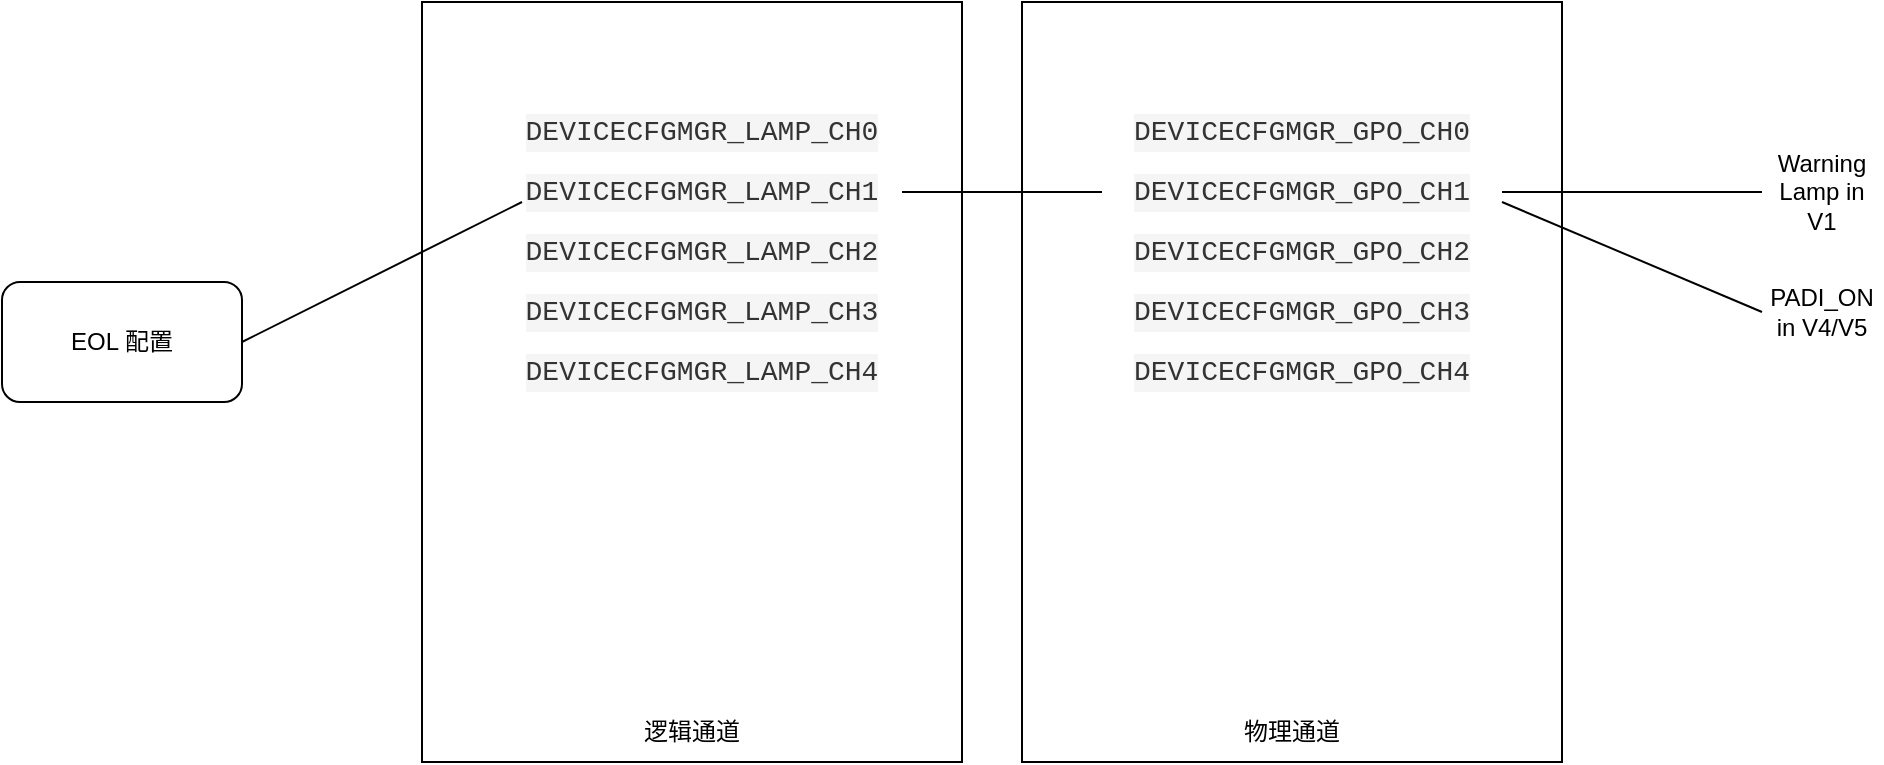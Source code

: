 <mxfile version="21.6.8" type="github">
  <diagram name="第 1 页" id="8Wrz2Xrt_igTfBQ7lWAg">
    <mxGraphModel dx="2830" dy="1073" grid="1" gridSize="10" guides="1" tooltips="1" connect="1" arrows="1" fold="1" page="1" pageScale="1" pageWidth="850" pageHeight="1100" math="0" shadow="0">
      <root>
        <mxCell id="0" />
        <mxCell id="1" parent="0" />
        <mxCell id="w8Boios2pAZWmWtLIqrr-2" value="" style="rounded=0;whiteSpace=wrap;html=1;" vertex="1" parent="1">
          <mxGeometry x="120" y="120" width="270" height="380" as="geometry" />
        </mxCell>
        <mxCell id="w8Boios2pAZWmWtLIqrr-3" value="逻辑通道" style="text;html=1;strokeColor=none;fillColor=none;align=center;verticalAlign=middle;whiteSpace=wrap;rounded=0;" vertex="1" parent="1">
          <mxGeometry x="225" y="470" width="60" height="30" as="geometry" />
        </mxCell>
        <mxCell id="w8Boios2pAZWmWtLIqrr-4" value="" style="rounded=0;whiteSpace=wrap;html=1;" vertex="1" parent="1">
          <mxGeometry x="420" y="120" width="270" height="380" as="geometry" />
        </mxCell>
        <mxCell id="w8Boios2pAZWmWtLIqrr-5" value="物理通道" style="text;html=1;strokeColor=none;fillColor=none;align=center;verticalAlign=middle;whiteSpace=wrap;rounded=0;" vertex="1" parent="1">
          <mxGeometry x="525" y="470" width="60" height="30" as="geometry" />
        </mxCell>
        <mxCell id="w8Boios2pAZWmWtLIqrr-6" value="&lt;div style=&quot;color: rgb(51, 51, 51); background-color: rgb(245, 245, 245); font-family: Consolas, &amp;quot;Courier New&amp;quot;, monospace; font-size: 14px; line-height: 19px;&quot;&gt;DEVICECFGMGR_LAMP_CH0&lt;/div&gt;" style="text;html=1;strokeColor=none;fillColor=none;align=center;verticalAlign=middle;whiteSpace=wrap;rounded=0;" vertex="1" parent="1">
          <mxGeometry x="160" y="170" width="200" height="30" as="geometry" />
        </mxCell>
        <mxCell id="w8Boios2pAZWmWtLIqrr-7" value="&lt;div style=&quot;color: rgb(51, 51, 51); background-color: rgb(245, 245, 245); font-family: Consolas, &amp;quot;Courier New&amp;quot;, monospace; font-size: 14px; line-height: 19px;&quot;&gt;DEVICECFGMGR_LAMP_CH1&lt;/div&gt;" style="text;html=1;strokeColor=none;fillColor=none;align=center;verticalAlign=middle;whiteSpace=wrap;rounded=0;" vertex="1" parent="1">
          <mxGeometry x="160" y="200" width="200" height="30" as="geometry" />
        </mxCell>
        <mxCell id="w8Boios2pAZWmWtLIqrr-8" value="&lt;div style=&quot;color: rgb(51, 51, 51); background-color: rgb(245, 245, 245); font-family: Consolas, &amp;quot;Courier New&amp;quot;, monospace; font-size: 14px; line-height: 19px;&quot;&gt;DEVICECFGMGR_LAMP_CH2&lt;/div&gt;" style="text;html=1;strokeColor=none;fillColor=none;align=center;verticalAlign=middle;whiteSpace=wrap;rounded=0;" vertex="1" parent="1">
          <mxGeometry x="160" y="230" width="200" height="30" as="geometry" />
        </mxCell>
        <mxCell id="w8Boios2pAZWmWtLIqrr-9" value="&lt;div style=&quot;color: rgb(51, 51, 51); background-color: rgb(245, 245, 245); font-family: Consolas, &amp;quot;Courier New&amp;quot;, monospace; font-size: 14px; line-height: 19px;&quot;&gt;DEVICECFGMGR_LAMP_CH3&lt;/div&gt;" style="text;html=1;strokeColor=none;fillColor=none;align=center;verticalAlign=middle;whiteSpace=wrap;rounded=0;" vertex="1" parent="1">
          <mxGeometry x="160" y="260" width="200" height="30" as="geometry" />
        </mxCell>
        <mxCell id="w8Boios2pAZWmWtLIqrr-10" value="&lt;div style=&quot;color: rgb(51, 51, 51); background-color: rgb(245, 245, 245); font-family: Consolas, &amp;quot;Courier New&amp;quot;, monospace; font-size: 14px; line-height: 19px;&quot;&gt;DEVICECFGMGR_LAMP_CH4&lt;/div&gt;" style="text;html=1;strokeColor=none;fillColor=none;align=center;verticalAlign=middle;whiteSpace=wrap;rounded=0;" vertex="1" parent="1">
          <mxGeometry x="160" y="290" width="200" height="30" as="geometry" />
        </mxCell>
        <mxCell id="w8Boios2pAZWmWtLIqrr-11" value="&lt;div style=&quot;color: rgb(51, 51, 51); background-color: rgb(245, 245, 245); font-family: Consolas, &amp;quot;Courier New&amp;quot;, monospace; font-size: 14px; line-height: 19px;&quot;&gt;&lt;div style=&quot;line-height: 19px;&quot;&gt;DEVICECFGMGR_GPO_CH0&lt;/div&gt;&lt;/div&gt;" style="text;html=1;strokeColor=none;fillColor=none;align=center;verticalAlign=middle;whiteSpace=wrap;rounded=0;" vertex="1" parent="1">
          <mxGeometry x="460" y="170" width="200" height="30" as="geometry" />
        </mxCell>
        <mxCell id="w8Boios2pAZWmWtLIqrr-13" value="&lt;div style=&quot;color: rgb(51, 51, 51); background-color: rgb(245, 245, 245); font-family: Consolas, &amp;quot;Courier New&amp;quot;, monospace; font-size: 14px; line-height: 19px;&quot;&gt;&lt;div style=&quot;line-height: 19px;&quot;&gt;DEVICECFGMGR_GPO_CH1&lt;/div&gt;&lt;/div&gt;" style="text;html=1;strokeColor=none;fillColor=none;align=center;verticalAlign=middle;whiteSpace=wrap;rounded=0;" vertex="1" parent="1">
          <mxGeometry x="460" y="200" width="200" height="30" as="geometry" />
        </mxCell>
        <mxCell id="w8Boios2pAZWmWtLIqrr-14" value="&lt;div style=&quot;color: rgb(51, 51, 51); background-color: rgb(245, 245, 245); font-family: Consolas, &amp;quot;Courier New&amp;quot;, monospace; font-size: 14px; line-height: 19px;&quot;&gt;&lt;div style=&quot;line-height: 19px;&quot;&gt;DEVICECFGMGR_GPO_CH2&lt;/div&gt;&lt;/div&gt;" style="text;html=1;strokeColor=none;fillColor=none;align=center;verticalAlign=middle;whiteSpace=wrap;rounded=0;" vertex="1" parent="1">
          <mxGeometry x="460" y="230" width="200" height="30" as="geometry" />
        </mxCell>
        <mxCell id="w8Boios2pAZWmWtLIqrr-15" value="&lt;div style=&quot;color: rgb(51, 51, 51); background-color: rgb(245, 245, 245); font-family: Consolas, &amp;quot;Courier New&amp;quot;, monospace; font-size: 14px; line-height: 19px;&quot;&gt;&lt;div style=&quot;line-height: 19px;&quot;&gt;DEVICECFGMGR_GPO_CH3&lt;/div&gt;&lt;/div&gt;" style="text;html=1;strokeColor=none;fillColor=none;align=center;verticalAlign=middle;whiteSpace=wrap;rounded=0;" vertex="1" parent="1">
          <mxGeometry x="460" y="260" width="200" height="30" as="geometry" />
        </mxCell>
        <mxCell id="w8Boios2pAZWmWtLIqrr-16" value="&lt;div style=&quot;color: rgb(51, 51, 51); background-color: rgb(245, 245, 245); font-family: Consolas, &amp;quot;Courier New&amp;quot;, monospace; font-size: 14px; line-height: 19px;&quot;&gt;&lt;div style=&quot;line-height: 19px;&quot;&gt;DEVICECFGMGR_GPO_CH4&lt;/div&gt;&lt;/div&gt;" style="text;html=1;strokeColor=none;fillColor=none;align=center;verticalAlign=middle;whiteSpace=wrap;rounded=0;" vertex="1" parent="1">
          <mxGeometry x="460" y="290" width="200" height="30" as="geometry" />
        </mxCell>
        <mxCell id="w8Boios2pAZWmWtLIqrr-17" value="EOL 配置" style="rounded=1;whiteSpace=wrap;html=1;" vertex="1" parent="1">
          <mxGeometry x="-90" y="260" width="120" height="60" as="geometry" />
        </mxCell>
        <mxCell id="w8Boios2pAZWmWtLIqrr-18" value="" style="endArrow=none;html=1;rounded=0;exitX=1;exitY=0.5;exitDx=0;exitDy=0;" edge="1" parent="1" source="w8Boios2pAZWmWtLIqrr-17">
          <mxGeometry width="50" height="50" relative="1" as="geometry">
            <mxPoint x="570" y="300" as="sourcePoint" />
            <mxPoint x="170" y="220" as="targetPoint" />
          </mxGeometry>
        </mxCell>
        <mxCell id="w8Boios2pAZWmWtLIqrr-20" value="" style="endArrow=none;html=1;rounded=0;exitX=1;exitY=0.5;exitDx=0;exitDy=0;" edge="1" parent="1" source="w8Boios2pAZWmWtLIqrr-7" target="w8Boios2pAZWmWtLIqrr-13">
          <mxGeometry width="50" height="50" relative="1" as="geometry">
            <mxPoint x="850" y="460" as="sourcePoint" />
            <mxPoint x="900" y="410" as="targetPoint" />
          </mxGeometry>
        </mxCell>
        <mxCell id="w8Boios2pAZWmWtLIqrr-21" value="" style="endArrow=none;html=1;rounded=0;exitX=1;exitY=0.5;exitDx=0;exitDy=0;" edge="1" parent="1" source="w8Boios2pAZWmWtLIqrr-13">
          <mxGeometry width="50" height="50" relative="1" as="geometry">
            <mxPoint x="850" y="460" as="sourcePoint" />
            <mxPoint x="790" y="215" as="targetPoint" />
          </mxGeometry>
        </mxCell>
        <mxCell id="w8Boios2pAZWmWtLIqrr-22" value="Warning Lamp in V1" style="text;html=1;strokeColor=none;fillColor=none;align=center;verticalAlign=middle;whiteSpace=wrap;rounded=0;" vertex="1" parent="1">
          <mxGeometry x="790" y="200" width="60" height="30" as="geometry" />
        </mxCell>
        <mxCell id="w8Boios2pAZWmWtLIqrr-23" value="" style="endArrow=none;html=1;rounded=0;entryX=0;entryY=0.5;entryDx=0;entryDy=0;" edge="1" parent="1" target="w8Boios2pAZWmWtLIqrr-24">
          <mxGeometry width="50" height="50" relative="1" as="geometry">
            <mxPoint x="660" y="220" as="sourcePoint" />
            <mxPoint x="780" y="270" as="targetPoint" />
          </mxGeometry>
        </mxCell>
        <mxCell id="w8Boios2pAZWmWtLIqrr-24" value="PADI_ON in V4/V5" style="text;html=1;strokeColor=none;fillColor=none;align=center;verticalAlign=middle;whiteSpace=wrap;rounded=0;" vertex="1" parent="1">
          <mxGeometry x="790" y="260" width="60" height="30" as="geometry" />
        </mxCell>
      </root>
    </mxGraphModel>
  </diagram>
</mxfile>
